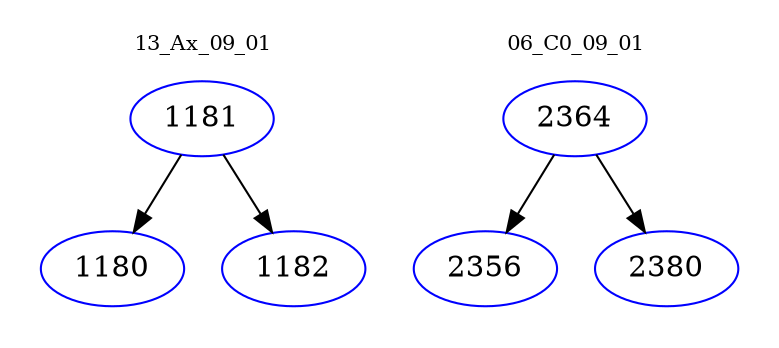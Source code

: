 digraph{
subgraph cluster_0 {
color = white
label = "13_Ax_09_01";
fontsize=10;
T0_1181 [label="1181", color="blue"]
T0_1181 -> T0_1180 [color="black"]
T0_1180 [label="1180", color="blue"]
T0_1181 -> T0_1182 [color="black"]
T0_1182 [label="1182", color="blue"]
}
subgraph cluster_1 {
color = white
label = "06_C0_09_01";
fontsize=10;
T1_2364 [label="2364", color="blue"]
T1_2364 -> T1_2356 [color="black"]
T1_2356 [label="2356", color="blue"]
T1_2364 -> T1_2380 [color="black"]
T1_2380 [label="2380", color="blue"]
}
}
